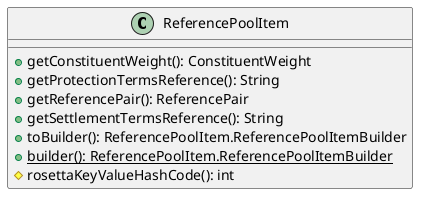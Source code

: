 @startuml

    class ReferencePoolItem [[ReferencePoolItem.html]] {
        +getConstituentWeight(): ConstituentWeight
        +getProtectionTermsReference(): String
        +getReferencePair(): ReferencePair
        +getSettlementTermsReference(): String
        +toBuilder(): ReferencePoolItem.ReferencePoolItemBuilder
        {static} +builder(): ReferencePoolItem.ReferencePoolItemBuilder
        #rosettaKeyValueHashCode(): int
    }

@enduml
